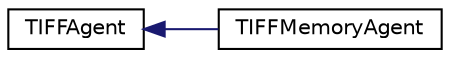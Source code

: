 digraph "Graphical Class Hierarchy"
{
  edge [fontname="Helvetica",fontsize="10",labelfontname="Helvetica",labelfontsize="10"];
  node [fontname="Helvetica",fontsize="10",shape=record];
  rankdir="LR";
  Node1 [label="TIFFAgent",height=0.2,width=0.4,color="black", fillcolor="white", style="filled",URL="$class_t_i_f_f_agent.html"];
  Node1 -> Node2 [dir="back",color="midnightblue",fontsize="10",style="solid",fontname="Helvetica"];
  Node2 [label="TIFFMemoryAgent",height=0.2,width=0.4,color="black", fillcolor="white", style="filled",URL="$class_t_i_f_f_memory_agent.html"];
}
